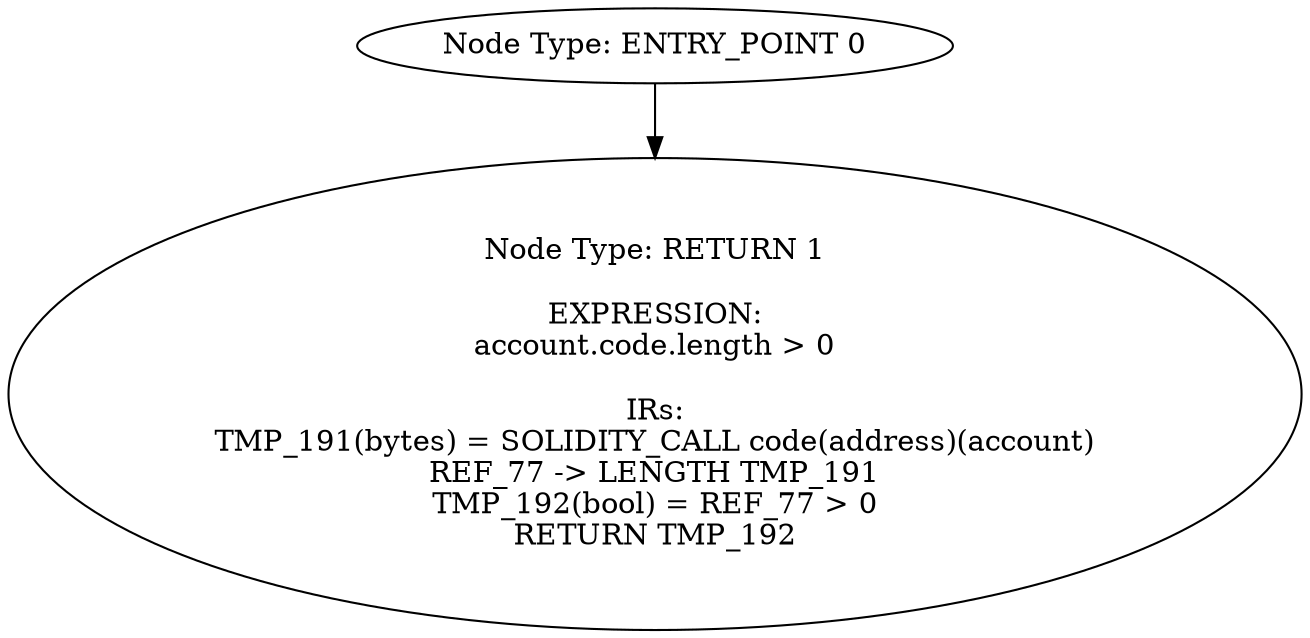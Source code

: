 digraph{
0[label="Node Type: ENTRY_POINT 0
"];
0->1;
1[label="Node Type: RETURN 1

EXPRESSION:
account.code.length > 0

IRs:
TMP_191(bytes) = SOLIDITY_CALL code(address)(account)
REF_77 -> LENGTH TMP_191
TMP_192(bool) = REF_77 > 0
RETURN TMP_192"];
}
